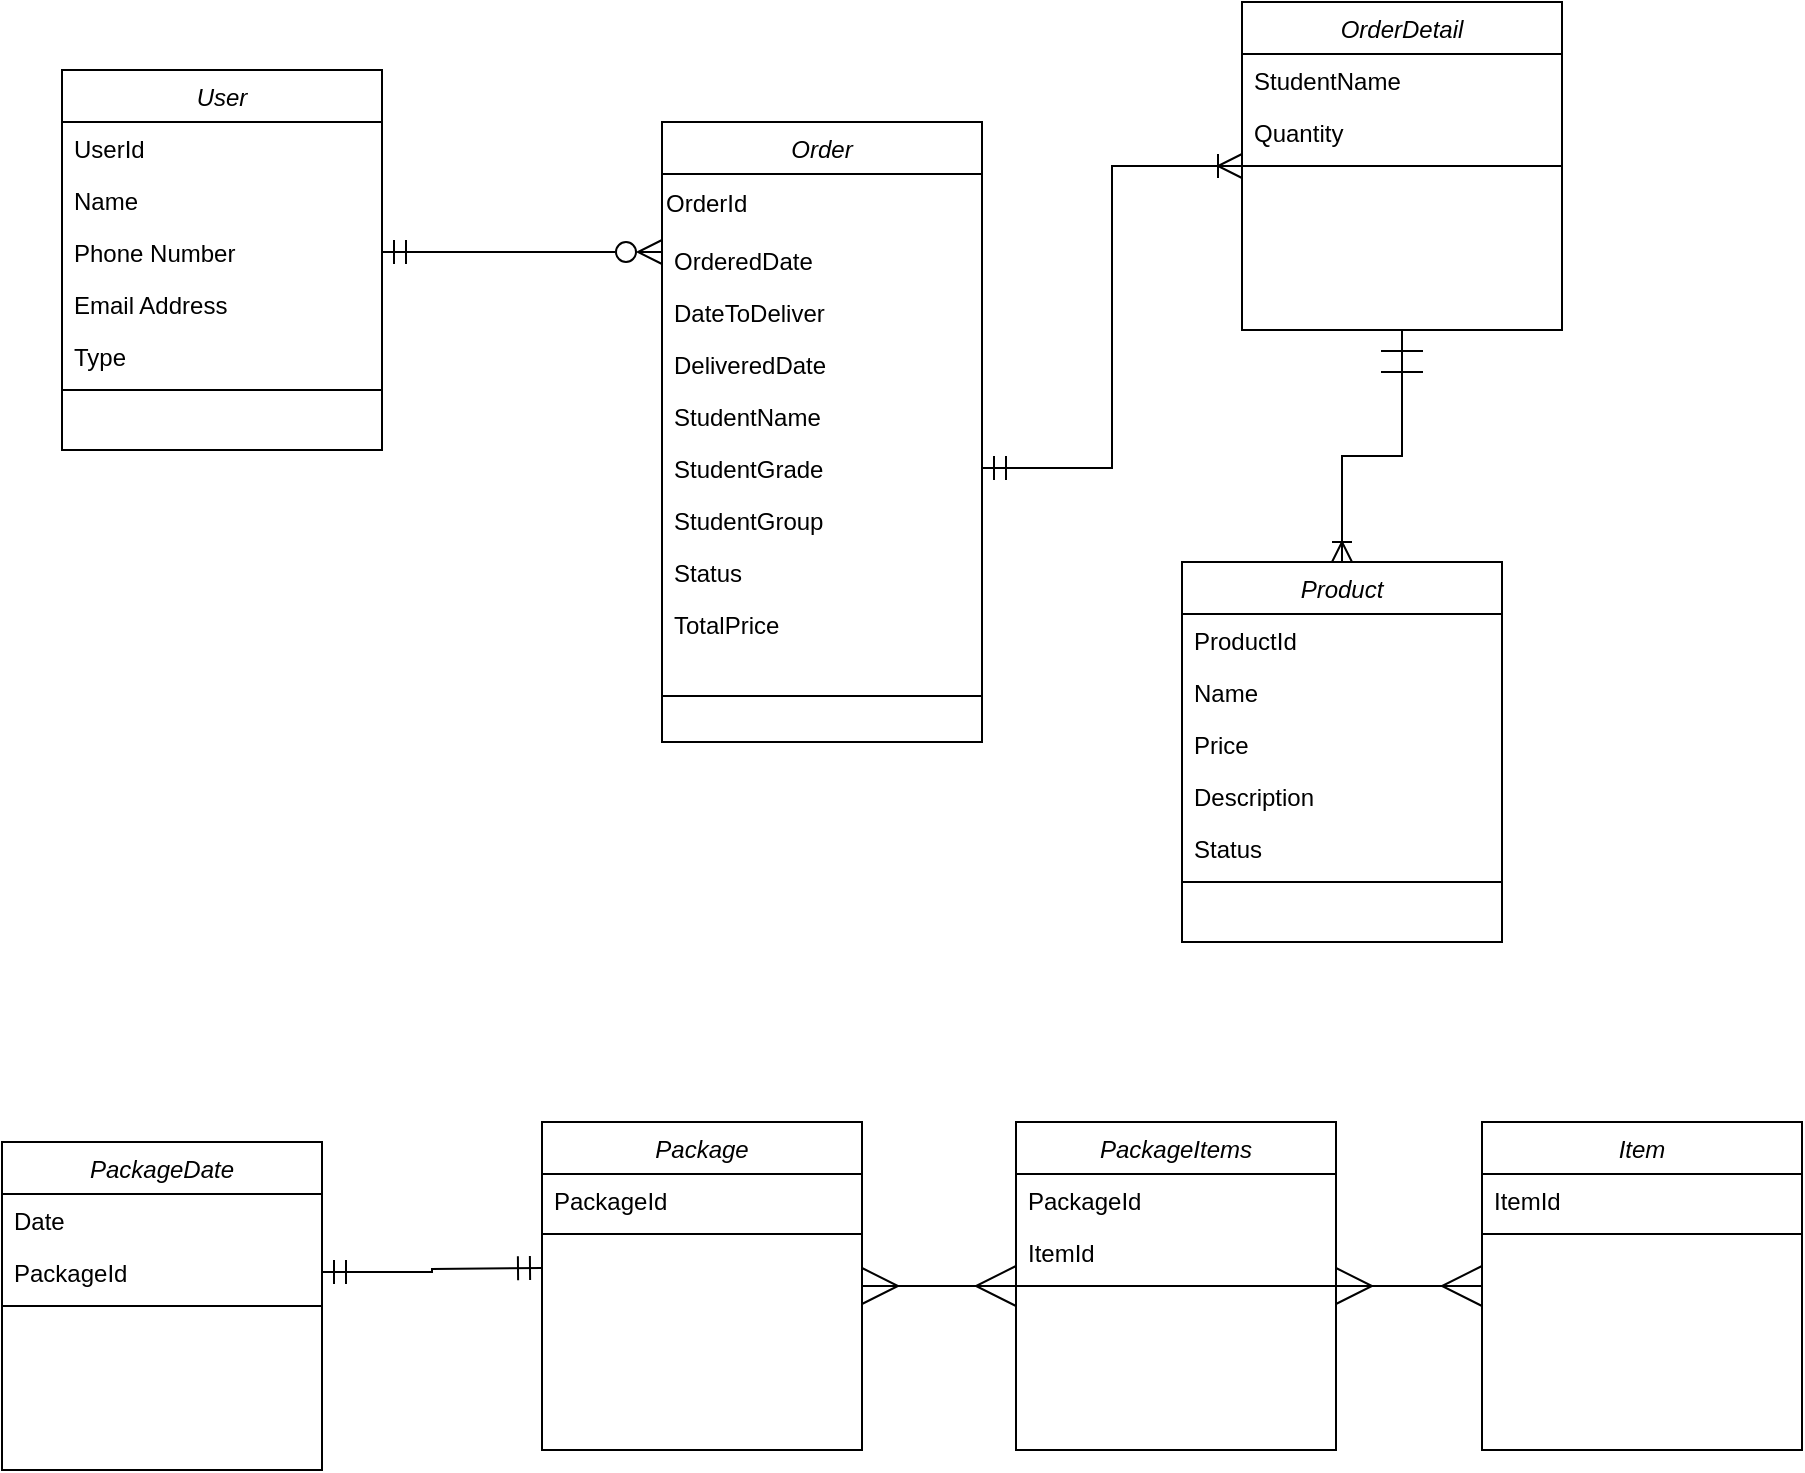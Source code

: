 <mxfile version="20.8.20" type="device"><diagram id="C5RBs43oDa-KdzZeNtuy" name="Page-1"><mxGraphModel dx="1434" dy="764" grid="1" gridSize="10" guides="1" tooltips="1" connect="1" arrows="1" fold="1" page="1" pageScale="1" pageWidth="827" pageHeight="1169" math="0" shadow="0"><root><mxCell id="WIyWlLk6GJQsqaUBKTNV-0"/><mxCell id="WIyWlLk6GJQsqaUBKTNV-1" parent="WIyWlLk6GJQsqaUBKTNV-0"/><mxCell id="OjFdGOpejVCLYPcZAUpA-0" value="User" style="swimlane;fontStyle=2;align=center;verticalAlign=top;childLayout=stackLayout;horizontal=1;startSize=26;horizontalStack=0;resizeParent=1;resizeLast=0;collapsible=1;marginBottom=0;rounded=0;shadow=0;strokeWidth=1;" vertex="1" parent="WIyWlLk6GJQsqaUBKTNV-1"><mxGeometry x="190" y="544" width="160" height="190" as="geometry"><mxRectangle x="230" y="140" width="160" height="26" as="alternateBounds"/></mxGeometry></mxCell><mxCell id="OjFdGOpejVCLYPcZAUpA-55" value="UserId" style="text;align=left;verticalAlign=top;spacingLeft=4;spacingRight=4;overflow=hidden;rotatable=0;points=[[0,0.5],[1,0.5]];portConstraint=eastwest;" vertex="1" parent="OjFdGOpejVCLYPcZAUpA-0"><mxGeometry y="26" width="160" height="26" as="geometry"/></mxCell><mxCell id="OjFdGOpejVCLYPcZAUpA-1" value="Name" style="text;align=left;verticalAlign=top;spacingLeft=4;spacingRight=4;overflow=hidden;rotatable=0;points=[[0,0.5],[1,0.5]];portConstraint=eastwest;" vertex="1" parent="OjFdGOpejVCLYPcZAUpA-0"><mxGeometry y="52" width="160" height="26" as="geometry"/></mxCell><mxCell id="OjFdGOpejVCLYPcZAUpA-2" value="Phone Number" style="text;align=left;verticalAlign=top;spacingLeft=4;spacingRight=4;overflow=hidden;rotatable=0;points=[[0,0.5],[1,0.5]];portConstraint=eastwest;rounded=0;shadow=0;html=0;" vertex="1" parent="OjFdGOpejVCLYPcZAUpA-0"><mxGeometry y="78" width="160" height="26" as="geometry"/></mxCell><mxCell id="OjFdGOpejVCLYPcZAUpA-3" value="Email Address" style="text;align=left;verticalAlign=top;spacingLeft=4;spacingRight=4;overflow=hidden;rotatable=0;points=[[0,0.5],[1,0.5]];portConstraint=eastwest;rounded=0;shadow=0;html=0;" vertex="1" parent="OjFdGOpejVCLYPcZAUpA-0"><mxGeometry y="104" width="160" height="26" as="geometry"/></mxCell><mxCell id="OjFdGOpejVCLYPcZAUpA-56" value="Type" style="text;align=left;verticalAlign=top;spacingLeft=4;spacingRight=4;overflow=hidden;rotatable=0;points=[[0,0.5],[1,0.5]];portConstraint=eastwest;rounded=0;shadow=0;html=0;" vertex="1" parent="OjFdGOpejVCLYPcZAUpA-0"><mxGeometry y="130" width="160" height="26" as="geometry"/></mxCell><mxCell id="OjFdGOpejVCLYPcZAUpA-4" value="" style="line;html=1;strokeWidth=1;align=left;verticalAlign=middle;spacingTop=-1;spacingLeft=3;spacingRight=3;rotatable=0;labelPosition=right;points=[];portConstraint=eastwest;" vertex="1" parent="OjFdGOpejVCLYPcZAUpA-0"><mxGeometry y="156" width="160" height="8" as="geometry"/></mxCell><mxCell id="OjFdGOpejVCLYPcZAUpA-23" value="Order" style="swimlane;fontStyle=2;align=center;verticalAlign=top;childLayout=stackLayout;horizontal=1;startSize=26;horizontalStack=0;resizeParent=1;resizeLast=0;collapsible=1;marginBottom=0;rounded=0;shadow=0;strokeWidth=1;" vertex="1" parent="WIyWlLk6GJQsqaUBKTNV-1"><mxGeometry x="490" y="570" width="160" height="310" as="geometry"><mxRectangle x="230" y="140" width="160" height="26" as="alternateBounds"/></mxGeometry></mxCell><mxCell id="OjFdGOpejVCLYPcZAUpA-35" value="OrderId" style="text;html=1;align=left;verticalAlign=middle;resizable=0;points=[];autosize=1;strokeColor=none;fillColor=none;" vertex="1" parent="OjFdGOpejVCLYPcZAUpA-23"><mxGeometry y="26" width="160" height="30" as="geometry"/></mxCell><mxCell id="OjFdGOpejVCLYPcZAUpA-64" value="OrderedDate" style="text;align=left;verticalAlign=top;spacingLeft=4;spacingRight=4;overflow=hidden;rotatable=0;points=[[0,0.5],[1,0.5]];portConstraint=eastwest;" vertex="1" parent="OjFdGOpejVCLYPcZAUpA-23"><mxGeometry y="56" width="160" height="26" as="geometry"/></mxCell><mxCell id="OjFdGOpejVCLYPcZAUpA-115" value="DateToDeliver" style="text;align=left;verticalAlign=top;spacingLeft=4;spacingRight=4;overflow=hidden;rotatable=0;points=[[0,0.5],[1,0.5]];portConstraint=eastwest;" vertex="1" parent="OjFdGOpejVCLYPcZAUpA-23"><mxGeometry y="82" width="160" height="26" as="geometry"/></mxCell><mxCell id="OjFdGOpejVCLYPcZAUpA-116" value="DeliveredDate" style="text;align=left;verticalAlign=top;spacingLeft=4;spacingRight=4;overflow=hidden;rotatable=0;points=[[0,0.5],[1,0.5]];portConstraint=eastwest;" vertex="1" parent="OjFdGOpejVCLYPcZAUpA-23"><mxGeometry y="108" width="160" height="26" as="geometry"/></mxCell><mxCell id="OjFdGOpejVCLYPcZAUpA-65" value="StudentName" style="text;align=left;verticalAlign=top;spacingLeft=4;spacingRight=4;overflow=hidden;rotatable=0;points=[[0,0.5],[1,0.5]];portConstraint=eastwest;" vertex="1" parent="OjFdGOpejVCLYPcZAUpA-23"><mxGeometry y="134" width="160" height="26" as="geometry"/></mxCell><mxCell id="OjFdGOpejVCLYPcZAUpA-66" value="StudentGrade" style="text;align=left;verticalAlign=top;spacingLeft=4;spacingRight=4;overflow=hidden;rotatable=0;points=[[0,0.5],[1,0.5]];portConstraint=eastwest;" vertex="1" parent="OjFdGOpejVCLYPcZAUpA-23"><mxGeometry y="160" width="160" height="26" as="geometry"/></mxCell><mxCell id="OjFdGOpejVCLYPcZAUpA-67" value="StudentGroup" style="text;align=left;verticalAlign=top;spacingLeft=4;spacingRight=4;overflow=hidden;rotatable=0;points=[[0,0.5],[1,0.5]];portConstraint=eastwest;" vertex="1" parent="OjFdGOpejVCLYPcZAUpA-23"><mxGeometry y="186" width="160" height="26" as="geometry"/></mxCell><mxCell id="OjFdGOpejVCLYPcZAUpA-74" value="Status" style="text;align=left;verticalAlign=top;spacingLeft=4;spacingRight=4;overflow=hidden;rotatable=0;points=[[0,0.5],[1,0.5]];portConstraint=eastwest;" vertex="1" parent="OjFdGOpejVCLYPcZAUpA-23"><mxGeometry y="212" width="160" height="26" as="geometry"/></mxCell><mxCell id="OjFdGOpejVCLYPcZAUpA-24" value="TotalPrice" style="text;align=left;verticalAlign=top;spacingLeft=4;spacingRight=4;overflow=hidden;rotatable=0;points=[[0,0.5],[1,0.5]];portConstraint=eastwest;" vertex="1" parent="OjFdGOpejVCLYPcZAUpA-23"><mxGeometry y="238" width="160" height="26" as="geometry"/></mxCell><mxCell id="OjFdGOpejVCLYPcZAUpA-27" value="" style="line;html=1;strokeWidth=1;align=left;verticalAlign=middle;spacingTop=-1;spacingLeft=3;spacingRight=3;rotatable=0;labelPosition=right;points=[];portConstraint=eastwest;" vertex="1" parent="OjFdGOpejVCLYPcZAUpA-23"><mxGeometry y="264" width="160" height="46" as="geometry"/></mxCell><mxCell id="OjFdGOpejVCLYPcZAUpA-31" value="" style="endArrow=ERzeroToMany;html=1;rounded=0;exitX=1;exitY=0.5;exitDx=0;exitDy=0;entryX=0;entryY=0.5;entryDx=0;entryDy=0;endFill=0;startArrow=ERmandOne;startFill=0;endSize=10;targetPerimeterSpacing=1;sourcePerimeterSpacing=1;startSize=10;" edge="1" parent="WIyWlLk6GJQsqaUBKTNV-1" source="OjFdGOpejVCLYPcZAUpA-2"><mxGeometry width="50" height="50" relative="1" as="geometry"><mxPoint x="390" y="720" as="sourcePoint"/><mxPoint x="490" y="635" as="targetPoint"/></mxGeometry></mxCell><mxCell id="OjFdGOpejVCLYPcZAUpA-37" value="Product" style="swimlane;fontStyle=2;align=center;verticalAlign=top;childLayout=stackLayout;horizontal=1;startSize=26;horizontalStack=0;resizeParent=1;resizeLast=0;collapsible=1;marginBottom=0;rounded=0;shadow=0;strokeWidth=1;" vertex="1" parent="WIyWlLk6GJQsqaUBKTNV-1"><mxGeometry x="750" y="790" width="160" height="190" as="geometry"><mxRectangle x="230" y="140" width="160" height="26" as="alternateBounds"/></mxGeometry></mxCell><mxCell id="OjFdGOpejVCLYPcZAUpA-38" value="ProductId" style="text;align=left;verticalAlign=top;spacingLeft=4;spacingRight=4;overflow=hidden;rotatable=0;points=[[0,0.5],[1,0.5]];portConstraint=eastwest;" vertex="1" parent="OjFdGOpejVCLYPcZAUpA-37"><mxGeometry y="26" width="160" height="26" as="geometry"/></mxCell><mxCell id="OjFdGOpejVCLYPcZAUpA-87" value="Name" style="text;align=left;verticalAlign=top;spacingLeft=4;spacingRight=4;overflow=hidden;rotatable=0;points=[[0,0.5],[1,0.5]];portConstraint=eastwest;" vertex="1" parent="OjFdGOpejVCLYPcZAUpA-37"><mxGeometry y="52" width="160" height="26" as="geometry"/></mxCell><mxCell id="OjFdGOpejVCLYPcZAUpA-39" value="Price" style="text;align=left;verticalAlign=top;spacingLeft=4;spacingRight=4;overflow=hidden;rotatable=0;points=[[0,0.5],[1,0.5]];portConstraint=eastwest;" vertex="1" parent="OjFdGOpejVCLYPcZAUpA-37"><mxGeometry y="78" width="160" height="26" as="geometry"/></mxCell><mxCell id="OjFdGOpejVCLYPcZAUpA-42" value="Description" style="text;align=left;verticalAlign=top;spacingLeft=4;spacingRight=4;overflow=hidden;rotatable=0;points=[[0,0.5],[1,0.5]];portConstraint=eastwest;" vertex="1" parent="OjFdGOpejVCLYPcZAUpA-37"><mxGeometry y="104" width="160" height="26" as="geometry"/></mxCell><mxCell id="OjFdGOpejVCLYPcZAUpA-75" value="Status" style="text;align=left;verticalAlign=top;spacingLeft=4;spacingRight=4;overflow=hidden;rotatable=0;points=[[0,0.5],[1,0.5]];portConstraint=eastwest;" vertex="1" parent="OjFdGOpejVCLYPcZAUpA-37"><mxGeometry y="130" width="160" height="26" as="geometry"/></mxCell><mxCell id="OjFdGOpejVCLYPcZAUpA-40" value="" style="line;html=1;strokeWidth=1;align=left;verticalAlign=middle;spacingTop=-1;spacingLeft=3;spacingRight=3;rotatable=0;labelPosition=right;points=[];portConstraint=eastwest;" vertex="1" parent="OjFdGOpejVCLYPcZAUpA-37"><mxGeometry y="156" width="160" height="8" as="geometry"/></mxCell><mxCell id="OjFdGOpejVCLYPcZAUpA-60" style="edgeStyle=orthogonalEdgeStyle;rounded=0;jumpSize=16;orthogonalLoop=1;jettySize=auto;html=1;exitX=0.5;exitY=1;exitDx=0;exitDy=0;entryX=0.5;entryY=0;entryDx=0;entryDy=0;strokeWidth=1;endArrow=ERoneToMany;endFill=0;startSize=19;endSize=8;targetPerimeterSpacing=0;startArrow=ERmandOne;startFill=0;" edge="1" parent="WIyWlLk6GJQsqaUBKTNV-1" source="OjFdGOpejVCLYPcZAUpA-43" target="OjFdGOpejVCLYPcZAUpA-37"><mxGeometry relative="1" as="geometry"/></mxCell><mxCell id="OjFdGOpejVCLYPcZAUpA-43" value="OrderDetail" style="swimlane;fontStyle=2;align=center;verticalAlign=top;childLayout=stackLayout;horizontal=1;startSize=26;horizontalStack=0;resizeParent=1;resizeLast=0;collapsible=1;marginBottom=0;rounded=0;shadow=0;strokeWidth=1;" vertex="1" parent="WIyWlLk6GJQsqaUBKTNV-1"><mxGeometry x="780" y="510" width="160" height="164" as="geometry"><mxRectangle x="230" y="140" width="160" height="26" as="alternateBounds"/></mxGeometry></mxCell><mxCell id="OjFdGOpejVCLYPcZAUpA-44" value="StudentName" style="text;align=left;verticalAlign=top;spacingLeft=4;spacingRight=4;overflow=hidden;rotatable=0;points=[[0,0.5],[1,0.5]];portConstraint=eastwest;" vertex="1" parent="OjFdGOpejVCLYPcZAUpA-43"><mxGeometry y="26" width="160" height="26" as="geometry"/></mxCell><mxCell id="OjFdGOpejVCLYPcZAUpA-45" value="Quantity" style="text;align=left;verticalAlign=top;spacingLeft=4;spacingRight=4;overflow=hidden;rotatable=0;points=[[0,0.5],[1,0.5]];portConstraint=eastwest;" vertex="1" parent="OjFdGOpejVCLYPcZAUpA-43"><mxGeometry y="52" width="160" height="26" as="geometry"/></mxCell><mxCell id="OjFdGOpejVCLYPcZAUpA-46" value="" style="line;html=1;strokeWidth=1;align=left;verticalAlign=middle;spacingTop=-1;spacingLeft=3;spacingRight=3;rotatable=0;labelPosition=right;points=[];portConstraint=eastwest;" vertex="1" parent="OjFdGOpejVCLYPcZAUpA-43"><mxGeometry y="78" width="160" height="8" as="geometry"/></mxCell><mxCell id="OjFdGOpejVCLYPcZAUpA-93" style="edgeStyle=orthogonalEdgeStyle;rounded=0;jumpSize=28;orthogonalLoop=1;jettySize=auto;html=1;exitX=1;exitY=0.5;exitDx=0;exitDy=0;entryX=0;entryY=0.5;entryDx=0;entryDy=0;strokeWidth=1;endArrow=ERmany;endFill=0;startSize=16;endSize=18;sourcePerimeterSpacing=16;targetPerimeterSpacing=10;startArrow=ERmany;startFill=0;" edge="1" parent="WIyWlLk6GJQsqaUBKTNV-1" source="OjFdGOpejVCLYPcZAUpA-68" target="OjFdGOpejVCLYPcZAUpA-90"><mxGeometry relative="1" as="geometry"/></mxCell><mxCell id="OjFdGOpejVCLYPcZAUpA-68" value="Package" style="swimlane;fontStyle=2;align=center;verticalAlign=top;childLayout=stackLayout;horizontal=1;startSize=26;horizontalStack=0;resizeParent=1;resizeLast=0;collapsible=1;marginBottom=0;rounded=0;shadow=0;strokeWidth=1;" vertex="1" parent="WIyWlLk6GJQsqaUBKTNV-1"><mxGeometry x="430" y="1070" width="160" height="164" as="geometry"><mxRectangle x="230" y="140" width="160" height="26" as="alternateBounds"/></mxGeometry></mxCell><mxCell id="OjFdGOpejVCLYPcZAUpA-101" value="PackageId" style="text;align=left;verticalAlign=top;spacingLeft=4;spacingRight=4;overflow=hidden;rotatable=0;points=[[0,0.5],[1,0.5]];portConstraint=eastwest;" vertex="1" parent="OjFdGOpejVCLYPcZAUpA-68"><mxGeometry y="26" width="160" height="26" as="geometry"/></mxCell><mxCell id="OjFdGOpejVCLYPcZAUpA-72" value="" style="line;html=1;strokeWidth=1;align=left;verticalAlign=middle;spacingTop=-1;spacingLeft=3;spacingRight=3;rotatable=0;labelPosition=right;points=[];portConstraint=eastwest;" vertex="1" parent="OjFdGOpejVCLYPcZAUpA-68"><mxGeometry y="52" width="160" height="8" as="geometry"/></mxCell><mxCell id="OjFdGOpejVCLYPcZAUpA-77" value="Item" style="swimlane;fontStyle=2;align=center;verticalAlign=top;childLayout=stackLayout;horizontal=1;startSize=26;horizontalStack=0;resizeParent=1;resizeLast=0;collapsible=1;marginBottom=0;rounded=0;shadow=0;strokeWidth=1;" vertex="1" parent="WIyWlLk6GJQsqaUBKTNV-1"><mxGeometry x="900" y="1070" width="160" height="164" as="geometry"><mxRectangle x="230" y="140" width="160" height="26" as="alternateBounds"/></mxGeometry></mxCell><mxCell id="OjFdGOpejVCLYPcZAUpA-102" value="ItemId" style="text;align=left;verticalAlign=top;spacingLeft=4;spacingRight=4;overflow=hidden;rotatable=0;points=[[0,0.5],[1,0.5]];portConstraint=eastwest;" vertex="1" parent="OjFdGOpejVCLYPcZAUpA-77"><mxGeometry y="26" width="160" height="26" as="geometry"/></mxCell><mxCell id="OjFdGOpejVCLYPcZAUpA-82" value="" style="line;html=1;strokeWidth=1;align=left;verticalAlign=middle;spacingTop=-1;spacingLeft=3;spacingRight=3;rotatable=0;labelPosition=right;points=[];portConstraint=eastwest;" vertex="1" parent="OjFdGOpejVCLYPcZAUpA-77"><mxGeometry y="52" width="160" height="8" as="geometry"/></mxCell><mxCell id="OjFdGOpejVCLYPcZAUpA-94" style="edgeStyle=orthogonalEdgeStyle;rounded=0;jumpSize=28;orthogonalLoop=1;jettySize=auto;html=1;exitX=1;exitY=0.5;exitDx=0;exitDy=0;entryX=0;entryY=0.5;entryDx=0;entryDy=0;strokeWidth=1;endArrow=ERmany;endFill=0;startSize=16;endSize=18;sourcePerimeterSpacing=16;targetPerimeterSpacing=10;startArrow=ERmany;startFill=0;" edge="1" parent="WIyWlLk6GJQsqaUBKTNV-1" source="OjFdGOpejVCLYPcZAUpA-90" target="OjFdGOpejVCLYPcZAUpA-77"><mxGeometry relative="1" as="geometry"/></mxCell><mxCell id="OjFdGOpejVCLYPcZAUpA-90" value="PackageItems" style="swimlane;fontStyle=2;align=center;verticalAlign=top;childLayout=stackLayout;horizontal=1;startSize=26;horizontalStack=0;resizeParent=1;resizeLast=0;collapsible=1;marginBottom=0;rounded=0;shadow=0;strokeWidth=1;" vertex="1" parent="WIyWlLk6GJQsqaUBKTNV-1"><mxGeometry x="667" y="1070" width="160" height="164" as="geometry"><mxRectangle x="230" y="140" width="160" height="26" as="alternateBounds"/></mxGeometry></mxCell><mxCell id="OjFdGOpejVCLYPcZAUpA-97" value="PackageId" style="text;align=left;verticalAlign=top;spacingLeft=4;spacingRight=4;overflow=hidden;rotatable=0;points=[[0,0.5],[1,0.5]];portConstraint=eastwest;" vertex="1" parent="OjFdGOpejVCLYPcZAUpA-90"><mxGeometry y="26" width="160" height="26" as="geometry"/></mxCell><mxCell id="OjFdGOpejVCLYPcZAUpA-92" value="ItemId" style="text;align=left;verticalAlign=top;spacingLeft=4;spacingRight=4;overflow=hidden;rotatable=0;points=[[0,0.5],[1,0.5]];portConstraint=eastwest;" vertex="1" parent="OjFdGOpejVCLYPcZAUpA-90"><mxGeometry y="52" width="160" height="26" as="geometry"/></mxCell><mxCell id="OjFdGOpejVCLYPcZAUpA-91" value="" style="line;html=1;strokeWidth=1;align=left;verticalAlign=middle;spacingTop=-1;spacingLeft=3;spacingRight=3;rotatable=0;labelPosition=right;points=[];portConstraint=eastwest;" vertex="1" parent="OjFdGOpejVCLYPcZAUpA-90"><mxGeometry y="78" width="160" height="8" as="geometry"/></mxCell><mxCell id="OjFdGOpejVCLYPcZAUpA-106" value="PackageDate" style="swimlane;fontStyle=2;align=center;verticalAlign=top;childLayout=stackLayout;horizontal=1;startSize=26;horizontalStack=0;resizeParent=1;resizeLast=0;collapsible=1;marginBottom=0;rounded=0;shadow=0;strokeWidth=1;" vertex="1" parent="WIyWlLk6GJQsqaUBKTNV-1"><mxGeometry x="160" y="1080" width="160" height="164" as="geometry"><mxRectangle x="230" y="140" width="160" height="26" as="alternateBounds"/></mxGeometry></mxCell><mxCell id="OjFdGOpejVCLYPcZAUpA-107" value="Date" style="text;align=left;verticalAlign=top;spacingLeft=4;spacingRight=4;overflow=hidden;rotatable=0;points=[[0,0.5],[1,0.5]];portConstraint=eastwest;" vertex="1" parent="OjFdGOpejVCLYPcZAUpA-106"><mxGeometry y="26" width="160" height="26" as="geometry"/></mxCell><mxCell id="OjFdGOpejVCLYPcZAUpA-108" value="PackageId" style="text;align=left;verticalAlign=top;spacingLeft=4;spacingRight=4;overflow=hidden;rotatable=0;points=[[0,0.5],[1,0.5]];portConstraint=eastwest;" vertex="1" parent="OjFdGOpejVCLYPcZAUpA-106"><mxGeometry y="52" width="160" height="26" as="geometry"/></mxCell><mxCell id="OjFdGOpejVCLYPcZAUpA-109" value="" style="line;html=1;strokeWidth=1;align=left;verticalAlign=middle;spacingTop=-1;spacingLeft=3;spacingRight=3;rotatable=0;labelPosition=right;points=[];portConstraint=eastwest;" vertex="1" parent="OjFdGOpejVCLYPcZAUpA-106"><mxGeometry y="78" width="160" height="8" as="geometry"/></mxCell><mxCell id="OjFdGOpejVCLYPcZAUpA-111" style="edgeStyle=orthogonalEdgeStyle;rounded=0;jumpSize=28;orthogonalLoop=1;jettySize=auto;html=1;exitX=1;exitY=0.5;exitDx=0;exitDy=0;entryX=0;entryY=0.5;entryDx=0;entryDy=0;strokeWidth=1;endArrow=ERmandOne;endFill=0;startSize=10;endSize=10;sourcePerimeterSpacing=10;targetPerimeterSpacing=10;startArrow=ERmandOne;startFill=0;" edge="1" parent="WIyWlLk6GJQsqaUBKTNV-1" source="OjFdGOpejVCLYPcZAUpA-108"><mxGeometry relative="1" as="geometry"><mxPoint x="430" y="1143" as="targetPoint"/></mxGeometry></mxCell><mxCell id="OjFdGOpejVCLYPcZAUpA-114" style="edgeStyle=orthogonalEdgeStyle;rounded=0;jumpSize=28;orthogonalLoop=1;jettySize=auto;html=1;exitX=1;exitY=0.5;exitDx=0;exitDy=0;entryX=0;entryY=0.5;entryDx=0;entryDy=0;strokeWidth=1;startArrow=ERmandOne;startFill=0;endArrow=ERoneToMany;endFill=0;startSize=10;endSize=10;sourcePerimeterSpacing=10;targetPerimeterSpacing=10;" edge="1" parent="WIyWlLk6GJQsqaUBKTNV-1" source="OjFdGOpejVCLYPcZAUpA-66" target="OjFdGOpejVCLYPcZAUpA-43"><mxGeometry relative="1" as="geometry"/></mxCell></root></mxGraphModel></diagram></mxfile>